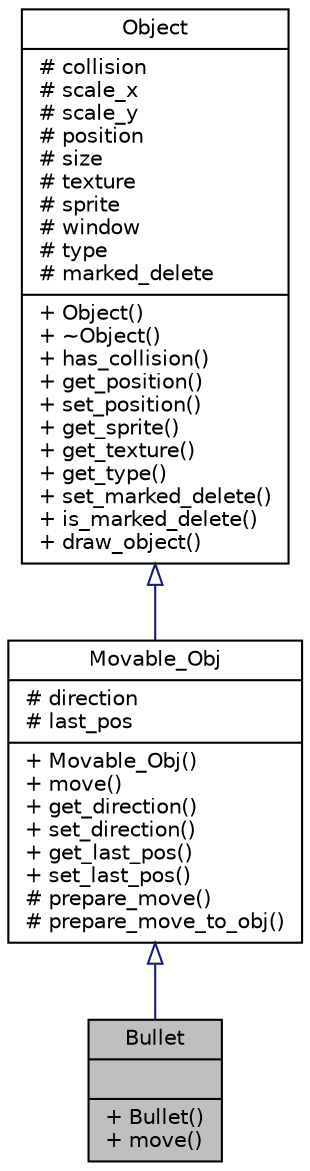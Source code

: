 digraph "Bullet"
{
  edge [fontname="Helvetica",fontsize="10",labelfontname="Helvetica",labelfontsize="10"];
  node [fontname="Helvetica",fontsize="10",shape=record];
  Node3 [label="{Bullet\n||+ Bullet()\l+ move()\l}",height=0.2,width=0.4,color="black", fillcolor="grey75", style="filled", fontcolor="black"];
  Node4 -> Node3 [dir="back",color="midnightblue",fontsize="10",style="solid",arrowtail="onormal",fontname="Helvetica"];
  Node4 [label="{Movable_Obj\n|# direction\l# last_pos\l|+ Movable_Obj()\l+ move()\l+ get_direction()\l+ set_direction()\l+ get_last_pos()\l+ set_last_pos()\l# prepare_move()\l# prepare_move_to_obj()\l}",height=0.2,width=0.4,color="black", fillcolor="white", style="filled",URL="$classMovable__Obj.html"];
  Node5 -> Node4 [dir="back",color="midnightblue",fontsize="10",style="solid",arrowtail="onormal",fontname="Helvetica"];
  Node5 [label="{Object\n|# collision\l# scale_x\l# scale_y\l# position\l# size\l# texture\l# sprite\l# window\l# type\l# marked_delete\l|+ Object()\l+ ~Object()\l+ has_collision()\l+ get_position()\l+ set_position()\l+ get_sprite()\l+ get_texture()\l+ get_type()\l+ set_marked_delete()\l+ is_marked_delete()\l+ draw_object()\l}",height=0.2,width=0.4,color="black", fillcolor="white", style="filled",URL="$classObject.html"];
}
